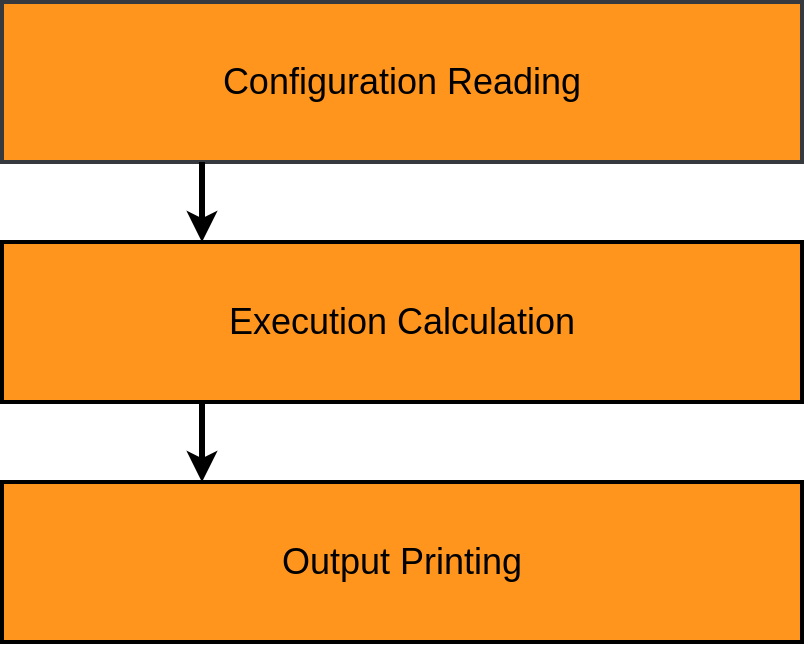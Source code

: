 <mxfile version="22.1.3" type="device">
  <diagram name="Page-1" id="LgvPVBtb906QkBuvNYcI">
    <mxGraphModel dx="1434" dy="759" grid="1" gridSize="10" guides="1" tooltips="1" connect="1" arrows="1" fold="1" page="1" pageScale="1" pageWidth="850" pageHeight="1100" math="0" shadow="0">
      <root>
        <mxCell id="0" />
        <mxCell id="1" parent="0" />
        <mxCell id="pXCBFzWsAttNK4CrvmQA-1" value="&lt;font style=&quot;font-size: 18px;&quot;&gt;Configuration Reading&lt;/font&gt;" style="rounded=0;whiteSpace=wrap;html=1;fillColor=#FF951C;strokeColor=#36393d;strokeWidth=2;" vertex="1" parent="1">
          <mxGeometry x="260" y="120" width="400" height="80" as="geometry" />
        </mxCell>
        <mxCell id="pXCBFzWsAttNK4CrvmQA-2" value="&lt;font style=&quot;font-size: 18px;&quot;&gt;Output Printing&lt;/font&gt;" style="rounded=0;whiteSpace=wrap;html=1;fillColor=#FF951C;strokeWidth=2;" vertex="1" parent="1">
          <mxGeometry x="260" y="360" width="400" height="80" as="geometry" />
        </mxCell>
        <mxCell id="pXCBFzWsAttNK4CrvmQA-3" value="&lt;font style=&quot;font-size: 18px;&quot;&gt;Execution Calculation&lt;/font&gt;" style="rounded=0;whiteSpace=wrap;html=1;fillColor=#FF951C;strokeWidth=2;" vertex="1" parent="1">
          <mxGeometry x="260" y="240" width="400" height="80" as="geometry" />
        </mxCell>
        <mxCell id="pXCBFzWsAttNK4CrvmQA-4" value="" style="endArrow=classic;html=1;rounded=0;exitX=0.25;exitY=1;exitDx=0;exitDy=0;entryX=0.25;entryY=0;entryDx=0;entryDy=0;strokeWidth=3;" edge="1" parent="1" source="pXCBFzWsAttNK4CrvmQA-1" target="pXCBFzWsAttNK4CrvmQA-3">
          <mxGeometry width="50" height="50" relative="1" as="geometry">
            <mxPoint x="400" y="420" as="sourcePoint" />
            <mxPoint x="450" y="370" as="targetPoint" />
          </mxGeometry>
        </mxCell>
        <mxCell id="pXCBFzWsAttNK4CrvmQA-5" value="" style="endArrow=classic;html=1;rounded=0;exitX=0.25;exitY=1;exitDx=0;exitDy=0;entryX=0.25;entryY=0;entryDx=0;entryDy=0;strokeWidth=3;" edge="1" parent="1" source="pXCBFzWsAttNK4CrvmQA-3" target="pXCBFzWsAttNK4CrvmQA-2">
          <mxGeometry width="50" height="50" relative="1" as="geometry">
            <mxPoint x="370" y="210" as="sourcePoint" />
            <mxPoint x="370" y="250" as="targetPoint" />
          </mxGeometry>
        </mxCell>
      </root>
    </mxGraphModel>
  </diagram>
</mxfile>
